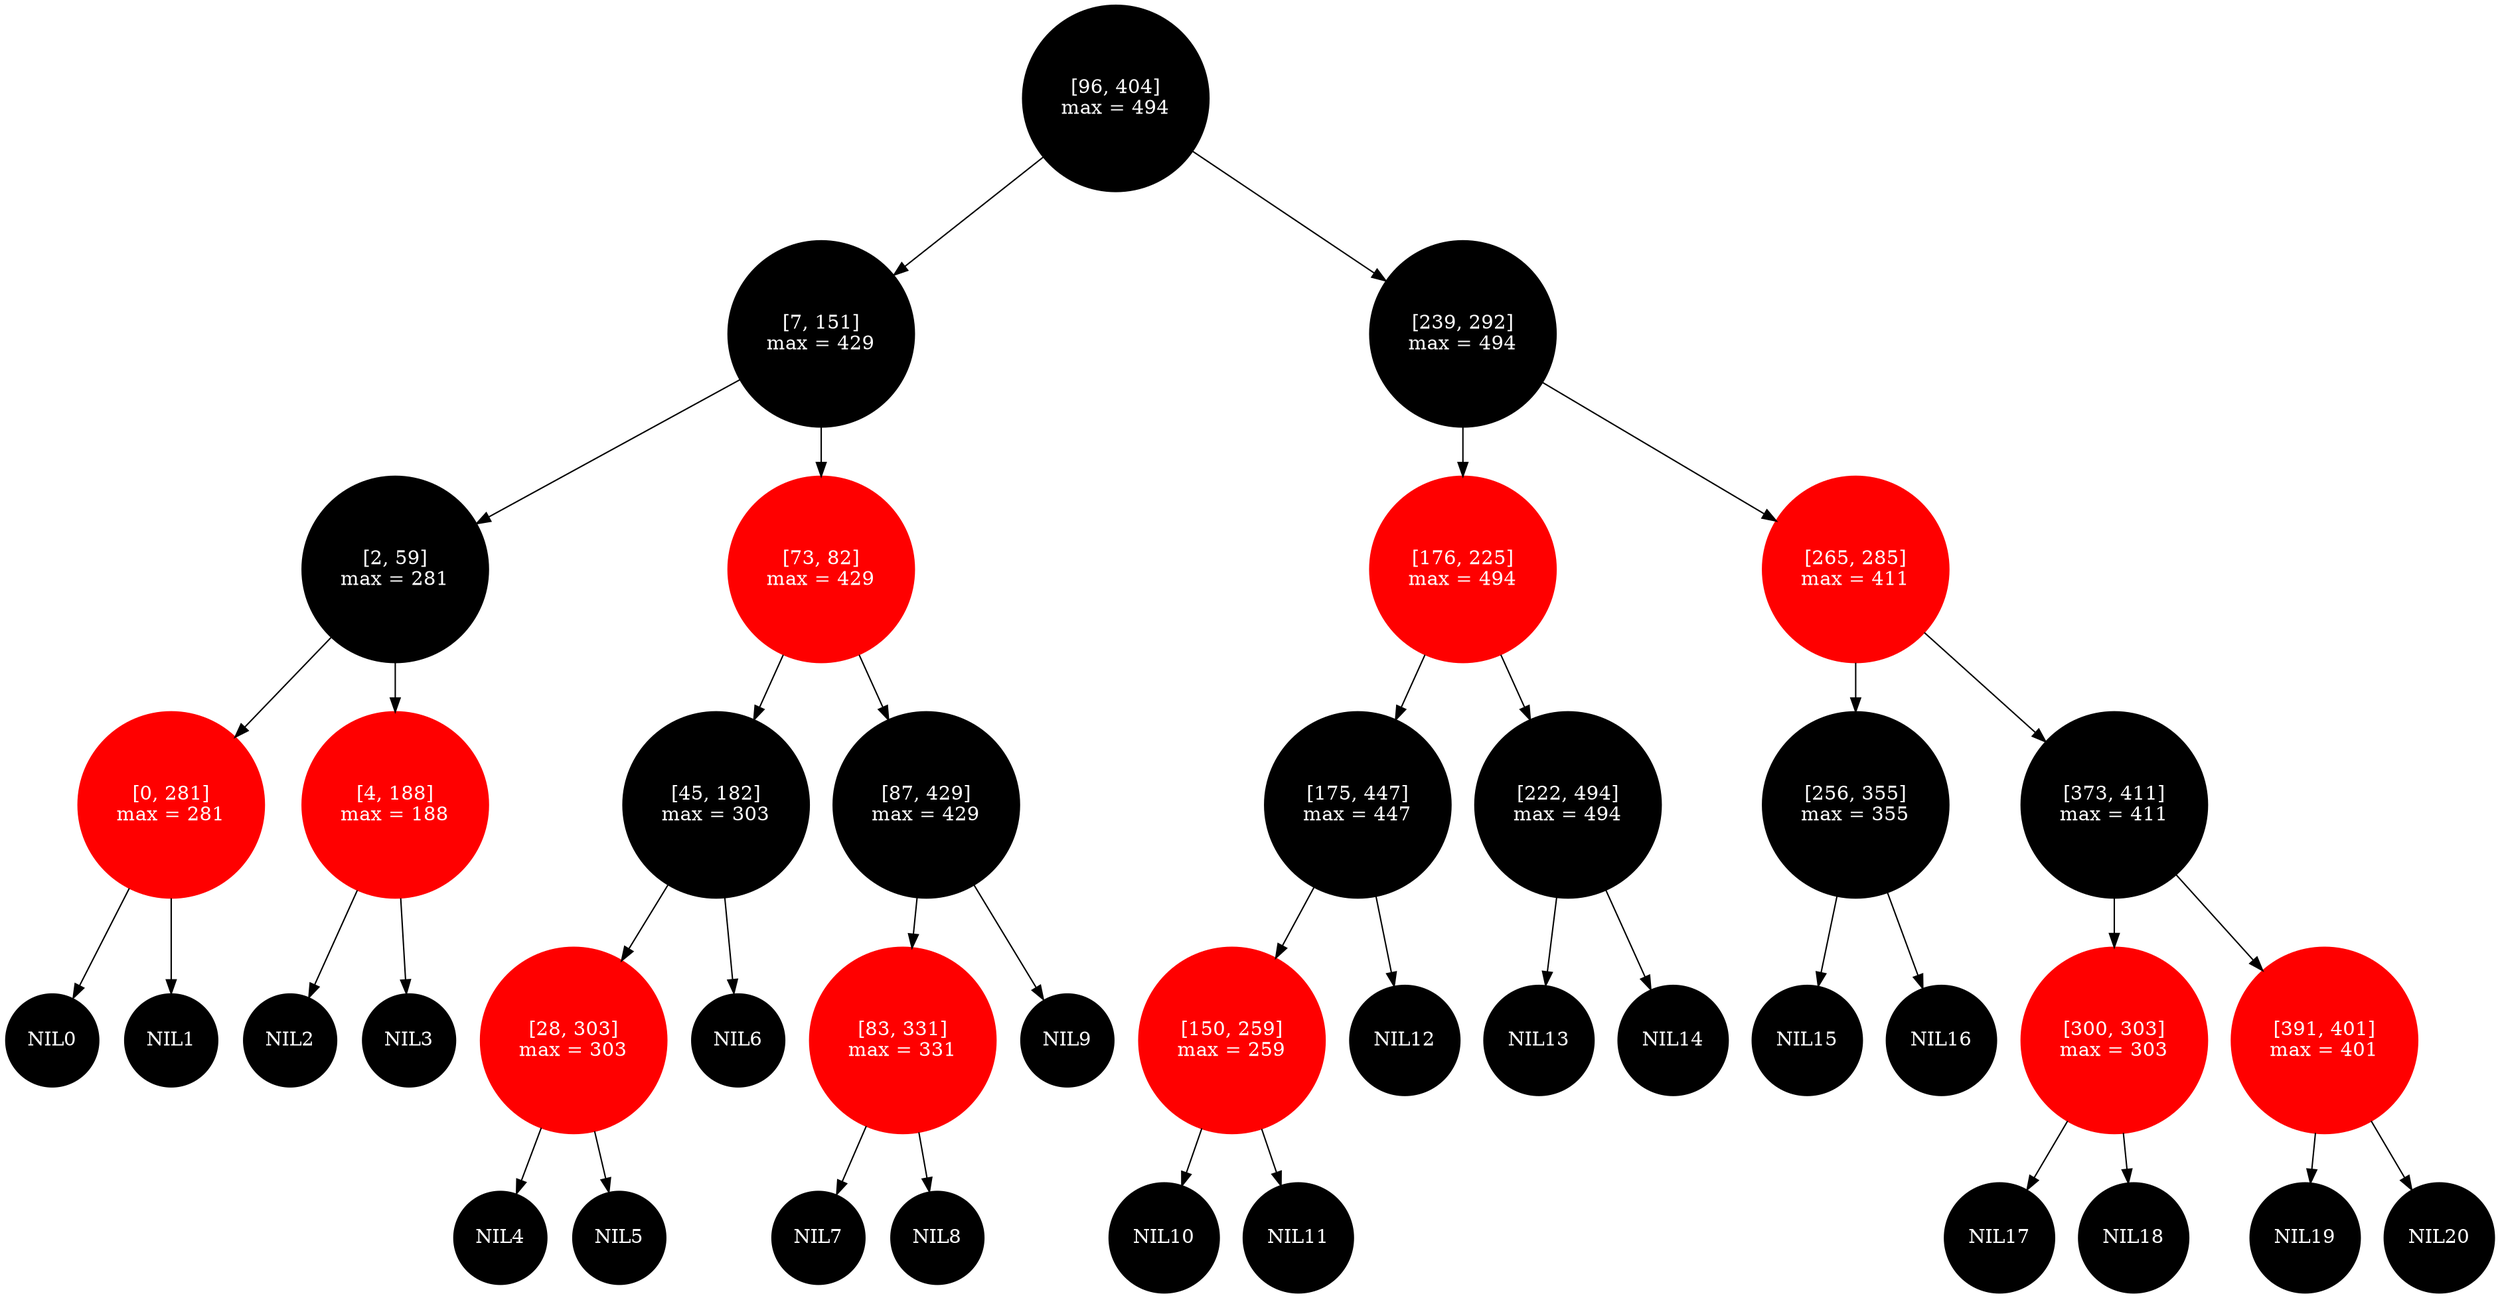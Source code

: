 digraph ITree{
 node[shape="circle", fontcolor="white", style="filled"];
  x012E3050[label="[96, 404]
max = 494", color="BLACK"];
x012E30A0[label="[7, 151]
max = 429",color="BLACK"];
x012E3050 -> x012E30A0;
x012E2E70[label="[2, 59]
max = 281",color="BLACK"];
x012E30A0 -> x012E2E70;
x012E2D30[label="[0, 281]
max = 281",color="RED"];
x012E2E70 -> x012E2D30;
NIL0[color="BLACK"];
x012E2D30 -> NIL0;
NIL1[color="BLACK"];
x012E2D30 -> NIL1;
x012E3370[label="[4, 188]
max = 188",color="RED"];
x012E2E70 -> x012E3370;
NIL2[color="BLACK"];
x012E3370 -> NIL2;
NIL3[color="BLACK"];
x012E3370 -> NIL3;
x012E2FB0[label="[73, 82]
max = 429",color="RED"];
x012E30A0 -> x012E2FB0;
x012E30F0[label="[45, 182]
max = 303",color="BLACK"];
x012E2FB0 -> x012E30F0;
x012E3140[label="[28, 303]
max = 303",color="RED"];
x012E30F0 -> x012E3140;
NIL4[color="BLACK"];
x012E3140 -> NIL4;
NIL5[color="BLACK"];
x012E3140 -> NIL5;
NIL6[color="BLACK"];
x012E30F0 -> NIL6;
x012E3000[label="[87, 429]
max = 429",color="BLACK"];
x012E2FB0 -> x012E3000;
x012E2F60[label="[83, 331]
max = 331",color="RED"];
x012E3000 -> x012E2F60;
NIL7[color="BLACK"];
x012E2F60 -> NIL7;
NIL8[color="BLACK"];
x012E2F60 -> NIL8;
NIL9[color="BLACK"];
x012E3000 -> NIL9;
x012E3410[label="[239, 292]
max = 494",color="BLACK"];
x012E3050 -> x012E3410;
x012E33C0[label="[176, 225]
max = 494",color="RED"];
x012E3410 -> x012E33C0;
x012E2D80[label="[175, 447]
max = 447",color="BLACK"];
x012E33C0 -> x012E2D80;
x012E2EC0[label="[150, 259]
max = 259",color="RED"];
x012E2D80 -> x012E2EC0;
NIL10[color="BLACK"];
x012E2EC0 -> NIL10;
NIL11[color="BLACK"];
x012E2EC0 -> NIL11;
NIL12[color="BLACK"];
x012E2D80 -> NIL12;
x012E2E20[label="[222, 494]
max = 494",color="BLACK"];
x012E33C0 -> x012E2E20;
NIL13[color="BLACK"];
x012E2E20 -> NIL13;
NIL14[color="BLACK"];
x012E2E20 -> NIL14;
x012E3320[label="[265, 285]
max = 411",color="RED"];
x012E3410 -> x012E3320;
x012E3280[label="[256, 355]
max = 355",color="BLACK"];
x012E3320 -> x012E3280;
NIL15[color="BLACK"];
x012E3280 -> NIL15;
NIL16[color="BLACK"];
x012E3280 -> NIL16;
x012E3230[label="[373, 411]
max = 411",color="BLACK"];
x012E3320 -> x012E3230;
x012E32D0[label="[300, 303]
max = 303",color="RED"];
x012E3230 -> x012E32D0;
NIL17[color="BLACK"];
x012E32D0 -> NIL17;
NIL18[color="BLACK"];
x012E32D0 -> NIL18;
x012E3460[label="[391, 401]
max = 401",color="RED"];
x012E3230 -> x012E3460;
NIL19[color="BLACK"];
x012E3460 -> NIL19;
NIL20[color="BLACK"];
x012E3460 -> NIL20;
}